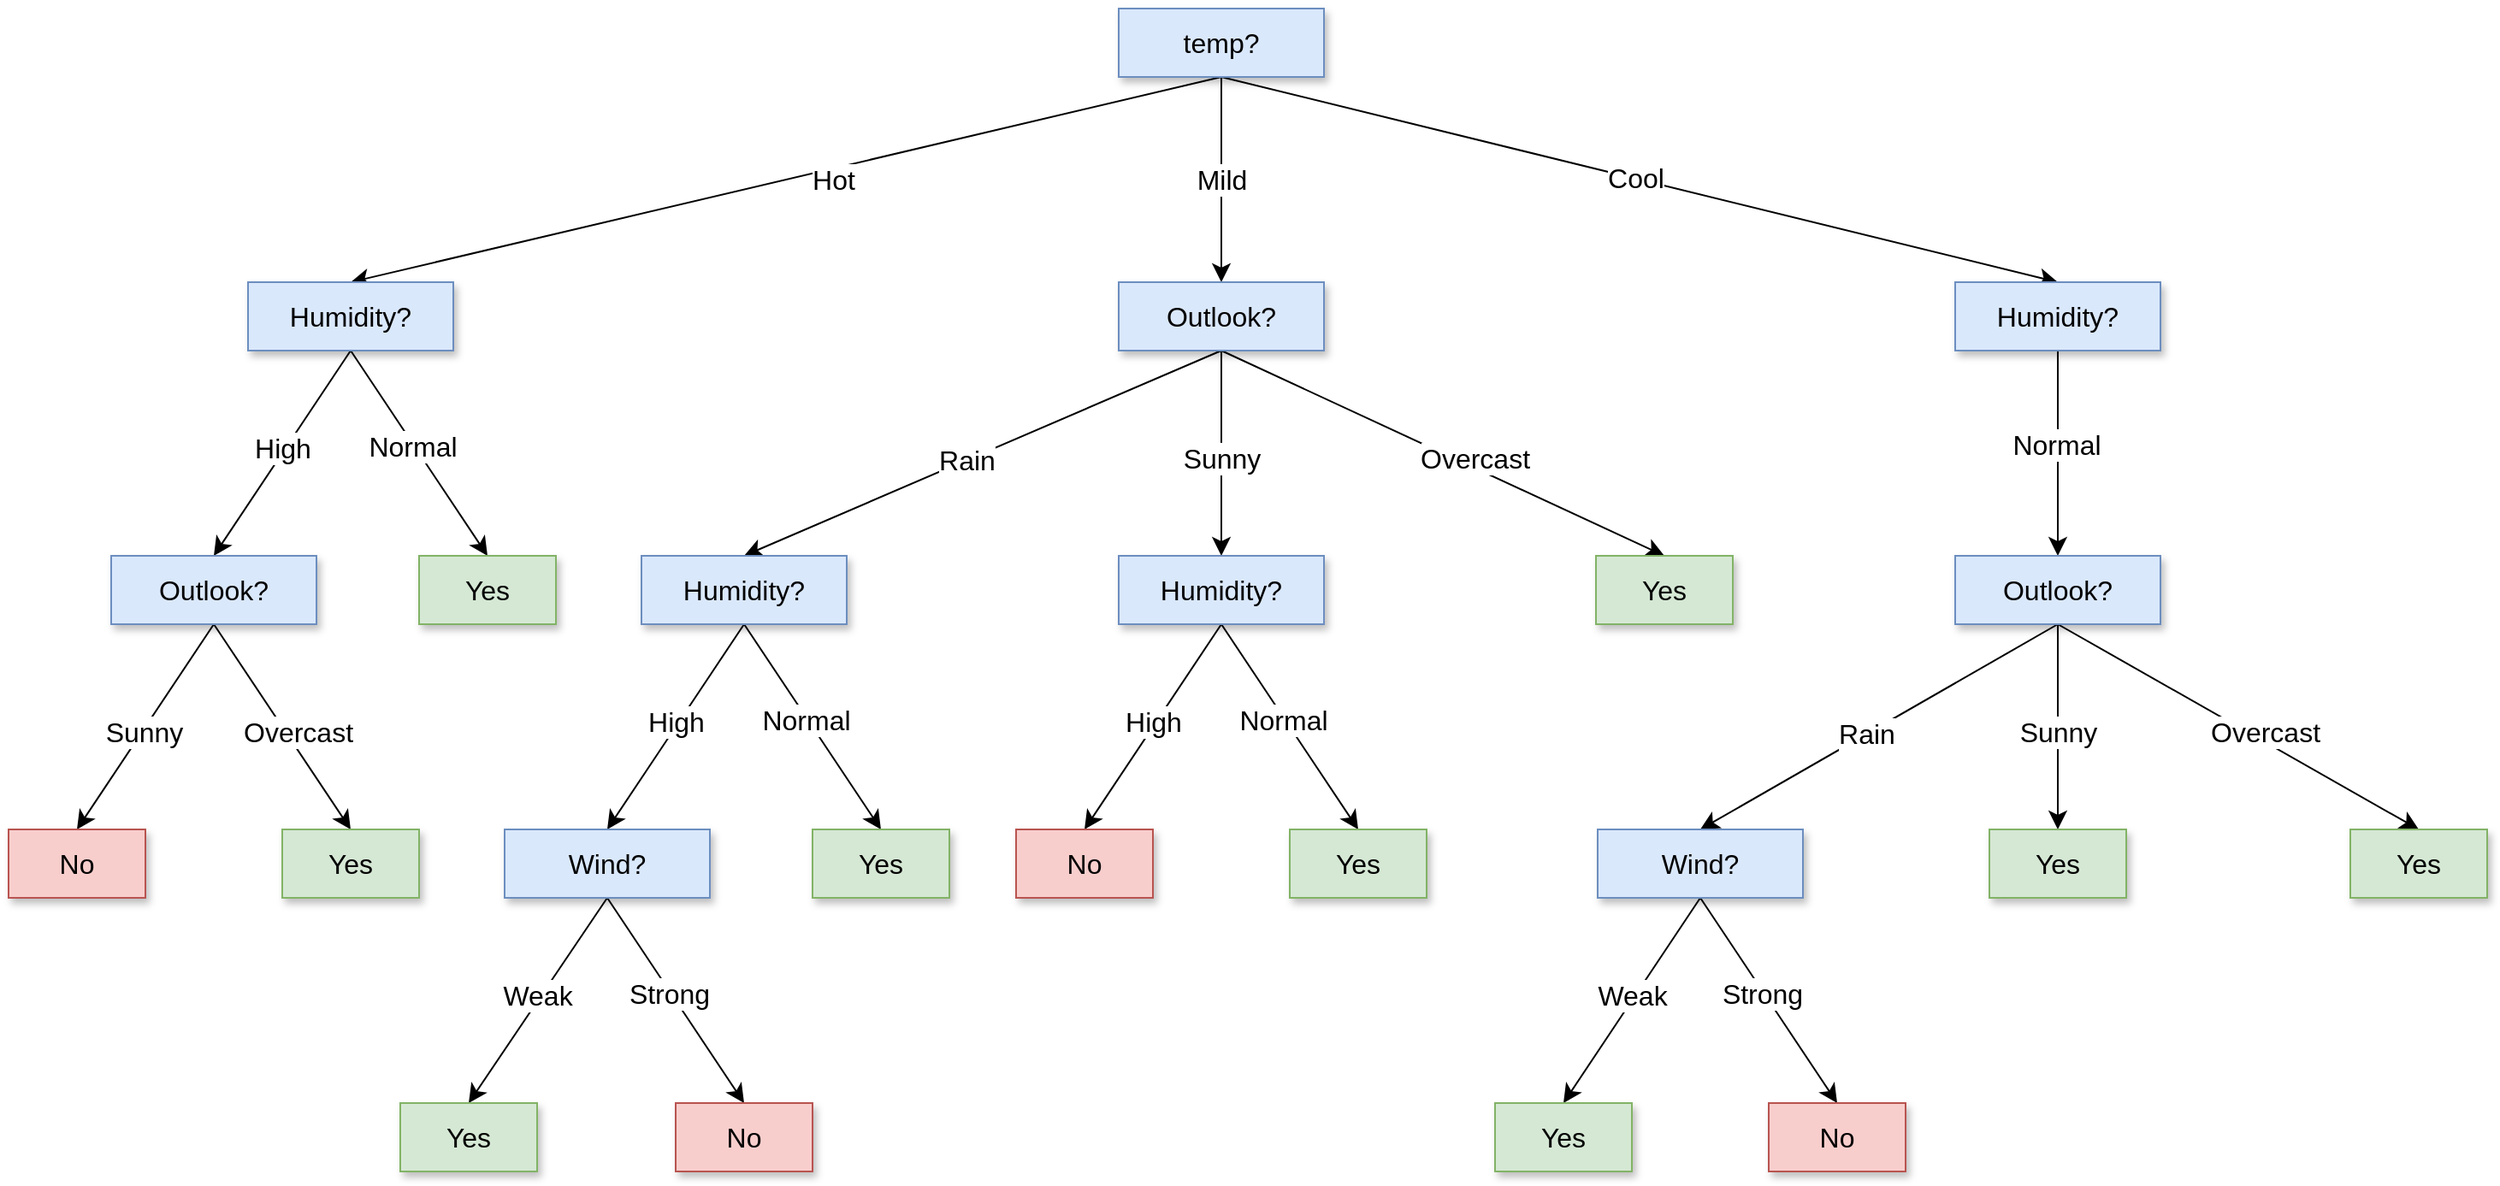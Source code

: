 <mxfile version="22.1.0" type="onedrive">
  <diagram name="Page-1" id="-q0KYl7rcfUv_7peGjDO">
    <mxGraphModel grid="1" page="0" gridSize="10" guides="1" tooltips="1" connect="1" arrows="1" fold="1" pageScale="1" pageWidth="3300" pageHeight="4681" math="0" shadow="0">
      <root>
        <mxCell id="0" />
        <mxCell id="1" parent="0" />
        <mxCell id="SkGaq0PWklUwcNEk-xxu-2" style="edgeStyle=none;curved=1;rounded=0;orthogonalLoop=1;jettySize=auto;html=1;fontSize=12;startSize=8;endSize=8;exitX=0.5;exitY=1;exitDx=0;exitDy=0;entryX=0.5;entryY=0;entryDx=0;entryDy=0;fontFamily=Helvetica;" edge="1" parent="1" source="SkGaq0PWklUwcNEk-xxu-1" target="SkGaq0PWklUwcNEk-xxu-8">
          <mxGeometry relative="1" as="geometry">
            <mxPoint x="-560" y="-80" as="targetPoint" />
          </mxGeometry>
        </mxCell>
        <mxCell id="SkGaq0PWklUwcNEk-xxu-3" value="Hot" style="edgeLabel;html=1;align=center;verticalAlign=middle;resizable=0;points=[];fontSize=16;fontFamily=Helvetica;" connectable="0" vertex="1" parent="SkGaq0PWklUwcNEk-xxu-2">
          <mxGeometry x="-0.155" relative="1" as="geometry">
            <mxPoint x="-12" y="9" as="offset" />
          </mxGeometry>
        </mxCell>
        <mxCell id="SkGaq0PWklUwcNEk-xxu-4" style="edgeStyle=none;curved=1;rounded=0;orthogonalLoop=1;jettySize=auto;html=1;fontSize=12;startSize=8;endSize=8;fontFamily=Helvetica;" edge="1" parent="1" source="SkGaq0PWklUwcNEk-xxu-1" target="SkGaq0PWklUwcNEk-xxu-13">
          <mxGeometry relative="1" as="geometry">
            <mxPoint x="-400" y="-80" as="targetPoint" />
          </mxGeometry>
        </mxCell>
        <mxCell id="SkGaq0PWklUwcNEk-xxu-5" value="Mild" style="edgeLabel;html=1;align=center;verticalAlign=middle;resizable=0;points=[];fontSize=16;fontFamily=Helvetica;" connectable="0" vertex="1" parent="SkGaq0PWklUwcNEk-xxu-4">
          <mxGeometry x="-0.137" y="-1" relative="1" as="geometry">
            <mxPoint x="1" y="8" as="offset" />
          </mxGeometry>
        </mxCell>
        <mxCell id="SkGaq0PWklUwcNEk-xxu-6" style="edgeStyle=none;curved=1;rounded=0;orthogonalLoop=1;jettySize=auto;html=1;exitX=0.5;exitY=1;exitDx=0;exitDy=0;fontSize=12;startSize=8;endSize=8;fontFamily=Helvetica;entryX=0.5;entryY=0;entryDx=0;entryDy=0;" edge="1" parent="1" source="SkGaq0PWklUwcNEk-xxu-1" target="SkGaq0PWklUwcNEk-xxu-16">
          <mxGeometry relative="1" as="geometry">
            <mxPoint x="-240" y="-80" as="targetPoint" />
          </mxGeometry>
        </mxCell>
        <mxCell id="SkGaq0PWklUwcNEk-xxu-7" value="Cool" style="edgeLabel;html=1;align=center;verticalAlign=middle;resizable=0;points=[];fontSize=16;fontFamily=Helvetica;" connectable="0" vertex="1" parent="SkGaq0PWklUwcNEk-xxu-6">
          <mxGeometry x="-0.011" y="1" relative="1" as="geometry">
            <mxPoint as="offset" />
          </mxGeometry>
        </mxCell>
        <mxCell id="SkGaq0PWklUwcNEk-xxu-1" value="temp?" style="rounded=0;whiteSpace=wrap;html=1;fontSize=16;fillColor=#dae8fc;strokeColor=#6c8ebf;fontFamily=Helvetica;shadow=1;" vertex="1" parent="1">
          <mxGeometry x="-460" y="-240" width="120" height="40" as="geometry" />
        </mxCell>
        <mxCell id="SkGaq0PWklUwcNEk-xxu-9" style="edgeStyle=none;curved=1;rounded=0;orthogonalLoop=1;jettySize=auto;html=1;fontSize=12;startSize=8;endSize=8;exitX=0.5;exitY=1;exitDx=0;exitDy=0;entryX=0.5;entryY=0;entryDx=0;entryDy=0;fontFamily=Helvetica;" edge="1" parent="1" source="SkGaq0PWklUwcNEk-xxu-8" target="SkGaq0PWklUwcNEk-xxu-29">
          <mxGeometry relative="1" as="geometry">
            <mxPoint x="-989.0" y="80" as="targetPoint" />
          </mxGeometry>
        </mxCell>
        <mxCell id="SkGaq0PWklUwcNEk-xxu-11" value="High" style="edgeLabel;html=1;align=center;verticalAlign=middle;resizable=0;points=[];fontSize=16;fontFamily=Helvetica;" connectable="0" vertex="1" parent="SkGaq0PWklUwcNEk-xxu-9">
          <mxGeometry x="-0.032" y="-2" relative="1" as="geometry">
            <mxPoint as="offset" />
          </mxGeometry>
        </mxCell>
        <mxCell id="SkGaq0PWklUwcNEk-xxu-10" style="edgeStyle=none;curved=1;rounded=0;orthogonalLoop=1;jettySize=auto;html=1;fontSize=12;startSize=8;endSize=8;exitX=0.5;exitY=1;exitDx=0;exitDy=0;entryX=0.5;entryY=0;entryDx=0;entryDy=0;fontFamily=Helvetica;" edge="1" parent="1" source="SkGaq0PWklUwcNEk-xxu-8" target="SkGaq0PWklUwcNEk-xxu-30">
          <mxGeometry relative="1" as="geometry">
            <mxPoint x="-829.0" y="80" as="targetPoint" />
          </mxGeometry>
        </mxCell>
        <mxCell id="SkGaq0PWklUwcNEk-xxu-12" value="Normal" style="edgeLabel;html=1;align=center;verticalAlign=middle;resizable=0;points=[];fontSize=16;fontFamily=Helvetica;" connectable="0" vertex="1" parent="SkGaq0PWklUwcNEk-xxu-10">
          <mxGeometry x="-0.081" y="-1" relative="1" as="geometry">
            <mxPoint as="offset" />
          </mxGeometry>
        </mxCell>
        <mxCell id="SkGaq0PWklUwcNEk-xxu-8" value="Humidity?" style="rounded=0;whiteSpace=wrap;html=1;fontSize=16;fillColor=#dae8fc;strokeColor=#6c8ebf;fontFamily=Helvetica;shadow=1;" vertex="1" parent="1">
          <mxGeometry x="-969" y="-80" width="120" height="40" as="geometry" />
        </mxCell>
        <mxCell id="SkGaq0PWklUwcNEk-xxu-17" style="edgeStyle=none;curved=1;rounded=0;orthogonalLoop=1;jettySize=auto;html=1;fontSize=12;startSize=8;endSize=8;exitX=0.5;exitY=1;exitDx=0;exitDy=0;entryX=0.5;entryY=0;entryDx=0;entryDy=0;fontFamily=Helvetica;" edge="1" parent="1" source="SkGaq0PWklUwcNEk-xxu-13" target="SkGaq0PWklUwcNEk-xxu-35">
          <mxGeometry relative="1" as="geometry">
            <mxPoint x="-520" y="80" as="targetPoint" />
          </mxGeometry>
        </mxCell>
        <mxCell id="SkGaq0PWklUwcNEk-xxu-20" value="Rain" style="edgeLabel;html=1;align=center;verticalAlign=middle;resizable=0;points=[];fontSize=16;fontFamily=Helvetica;" connectable="0" vertex="1" parent="SkGaq0PWklUwcNEk-xxu-17">
          <mxGeometry x="0.065" y="-1" relative="1" as="geometry">
            <mxPoint y="1" as="offset" />
          </mxGeometry>
        </mxCell>
        <mxCell id="SkGaq0PWklUwcNEk-xxu-18" style="edgeStyle=none;curved=1;rounded=0;orthogonalLoop=1;jettySize=auto;html=1;fontSize=12;startSize=8;endSize=8;fontFamily=Helvetica;" edge="1" parent="1" source="SkGaq0PWklUwcNEk-xxu-13">
          <mxGeometry relative="1" as="geometry">
            <mxPoint x="-400" y="80" as="targetPoint" />
          </mxGeometry>
        </mxCell>
        <mxCell id="SkGaq0PWklUwcNEk-xxu-21" value="Sunny" style="edgeLabel;html=1;align=center;verticalAlign=middle;resizable=0;points=[];fontSize=16;fontFamily=Helvetica;" connectable="0" vertex="1" parent="SkGaq0PWklUwcNEk-xxu-18">
          <mxGeometry x="0.042" relative="1" as="geometry">
            <mxPoint as="offset" />
          </mxGeometry>
        </mxCell>
        <mxCell id="SkGaq0PWklUwcNEk-xxu-19" style="edgeStyle=none;curved=1;rounded=0;orthogonalLoop=1;jettySize=auto;html=1;exitX=0.5;exitY=1;exitDx=0;exitDy=0;fontSize=12;startSize=8;endSize=8;entryX=0.5;entryY=0;entryDx=0;entryDy=0;fontFamily=Helvetica;" edge="1" parent="1" source="SkGaq0PWklUwcNEk-xxu-13" target="SkGaq0PWklUwcNEk-xxu-42">
          <mxGeometry relative="1" as="geometry">
            <mxPoint x="-190" y="80" as="targetPoint" />
          </mxGeometry>
        </mxCell>
        <mxCell id="SkGaq0PWklUwcNEk-xxu-22" value="Overcast" style="edgeLabel;html=1;align=center;verticalAlign=middle;resizable=0;points=[];fontSize=16;fontFamily=Helvetica;" connectable="0" vertex="1" parent="SkGaq0PWklUwcNEk-xxu-19">
          <mxGeometry x="0.102" y="-2" relative="1" as="geometry">
            <mxPoint x="6" y="-5" as="offset" />
          </mxGeometry>
        </mxCell>
        <mxCell id="SkGaq0PWklUwcNEk-xxu-13" value="Outlook?" style="rounded=0;whiteSpace=wrap;html=1;fontSize=16;fillColor=#dae8fc;strokeColor=#6c8ebf;fontFamily=Helvetica;shadow=1;" vertex="1" parent="1">
          <mxGeometry x="-460" y="-80" width="120" height="40" as="geometry" />
        </mxCell>
        <mxCell id="SkGaq0PWklUwcNEk-xxu-14" style="edgeStyle=none;curved=1;rounded=0;orthogonalLoop=1;jettySize=auto;html=1;fontSize=12;startSize=8;endSize=8;exitX=0.5;exitY=1;exitDx=0;exitDy=0;entryX=0.5;entryY=0;entryDx=0;entryDy=0;fontFamily=Helvetica;" edge="1" parent="1" source="SkGaq0PWklUwcNEk-xxu-16" target="SkGaq0PWklUwcNEk-xxu-49">
          <mxGeometry relative="1" as="geometry">
            <mxPoint x="89" y="80" as="targetPoint" />
          </mxGeometry>
        </mxCell>
        <mxCell id="SkGaq0PWklUwcNEk-xxu-15" value="Normal" style="edgeLabel;html=1;align=center;verticalAlign=middle;resizable=0;points=[];fontSize=16;fontFamily=Helvetica;" connectable="0" vertex="1" parent="SkGaq0PWklUwcNEk-xxu-14">
          <mxGeometry x="-0.081" y="-1" relative="1" as="geometry">
            <mxPoint as="offset" />
          </mxGeometry>
        </mxCell>
        <mxCell id="SkGaq0PWklUwcNEk-xxu-16" value="Humidity?" style="rounded=0;whiteSpace=wrap;html=1;fontSize=16;fillColor=#dae8fc;strokeColor=#6c8ebf;fontFamily=Helvetica;shadow=1;" vertex="1" parent="1">
          <mxGeometry x="29" y="-80" width="120" height="40" as="geometry" />
        </mxCell>
        <mxCell id="SkGaq0PWklUwcNEk-xxu-25" style="edgeStyle=none;curved=1;rounded=0;orthogonalLoop=1;jettySize=auto;html=1;fontSize=12;startSize=8;endSize=8;exitX=0.5;exitY=1;exitDx=0;exitDy=0;entryX=0.5;entryY=0;entryDx=0;entryDy=0;fontFamily=Helvetica;" edge="1" parent="1" source="SkGaq0PWklUwcNEk-xxu-29" target="SkGaq0PWklUwcNEk-xxu-50">
          <mxGeometry relative="1" as="geometry">
            <mxPoint x="-1069" y="240" as="targetPoint" />
          </mxGeometry>
        </mxCell>
        <mxCell id="SkGaq0PWklUwcNEk-xxu-26" value="Sunny" style="edgeLabel;html=1;align=center;verticalAlign=middle;resizable=0;points=[];fontSize=16;fontFamily=Helvetica;" connectable="0" vertex="1" parent="SkGaq0PWklUwcNEk-xxu-25">
          <mxGeometry x="0.042" relative="1" as="geometry">
            <mxPoint as="offset" />
          </mxGeometry>
        </mxCell>
        <mxCell id="SkGaq0PWklUwcNEk-xxu-27" style="edgeStyle=none;curved=1;rounded=0;orthogonalLoop=1;jettySize=auto;html=1;exitX=0.5;exitY=1;exitDx=0;exitDy=0;fontSize=12;startSize=8;endSize=8;entryX=0.5;entryY=0;entryDx=0;entryDy=0;fontFamily=Helvetica;" edge="1" parent="1" source="SkGaq0PWklUwcNEk-xxu-29" target="SkGaq0PWklUwcNEk-xxu-51">
          <mxGeometry relative="1" as="geometry">
            <mxPoint x="-909" y="240" as="targetPoint" />
          </mxGeometry>
        </mxCell>
        <mxCell id="SkGaq0PWklUwcNEk-xxu-28" value="Overcast" style="edgeLabel;html=1;align=center;verticalAlign=middle;resizable=0;points=[];fontSize=16;fontFamily=Helvetica;" connectable="0" vertex="1" parent="SkGaq0PWklUwcNEk-xxu-27">
          <mxGeometry x="0.102" y="-2" relative="1" as="geometry">
            <mxPoint x="6" y="-5" as="offset" />
          </mxGeometry>
        </mxCell>
        <mxCell id="SkGaq0PWklUwcNEk-xxu-29" value="Outlook?" style="rounded=0;whiteSpace=wrap;html=1;fontSize=16;fillColor=#dae8fc;strokeColor=#6c8ebf;fontFamily=Helvetica;shadow=1;" vertex="1" parent="1">
          <mxGeometry x="-1049" y="80" width="120" height="40" as="geometry" />
        </mxCell>
        <mxCell id="SkGaq0PWklUwcNEk-xxu-30" value="Yes" style="rounded=0;whiteSpace=wrap;html=1;fontSize=16;fillColor=#d5e8d4;strokeColor=#82b366;fontFamily=Helvetica;shadow=1;" vertex="1" parent="1">
          <mxGeometry x="-869" y="80" width="80" height="40" as="geometry" />
        </mxCell>
        <mxCell id="SkGaq0PWklUwcNEk-xxu-31" style="edgeStyle=none;curved=1;rounded=0;orthogonalLoop=1;jettySize=auto;html=1;fontSize=12;startSize=8;endSize=8;exitX=0.5;exitY=1;exitDx=0;exitDy=0;entryX=0.5;entryY=0;entryDx=0;entryDy=0;fontFamily=Helvetica;" edge="1" parent="1" source="SkGaq0PWklUwcNEk-xxu-35" target="SkGaq0PWklUwcNEk-xxu-56">
          <mxGeometry relative="1" as="geometry">
            <mxPoint x="-759" y="240" as="targetPoint" />
          </mxGeometry>
        </mxCell>
        <mxCell id="SkGaq0PWklUwcNEk-xxu-32" value="High" style="edgeLabel;html=1;align=center;verticalAlign=middle;resizable=0;points=[];fontSize=16;fontFamily=Helvetica;" connectable="0" vertex="1" parent="SkGaq0PWklUwcNEk-xxu-31">
          <mxGeometry x="-0.032" y="-2" relative="1" as="geometry">
            <mxPoint as="offset" />
          </mxGeometry>
        </mxCell>
        <mxCell id="SkGaq0PWklUwcNEk-xxu-33" style="edgeStyle=none;curved=1;rounded=0;orthogonalLoop=1;jettySize=auto;html=1;fontSize=12;startSize=8;endSize=8;exitX=0.5;exitY=1;exitDx=0;exitDy=0;fontFamily=Helvetica;" edge="1" parent="1" source="SkGaq0PWklUwcNEk-xxu-35">
          <mxGeometry relative="1" as="geometry">
            <mxPoint x="-599" y="240" as="targetPoint" />
          </mxGeometry>
        </mxCell>
        <mxCell id="SkGaq0PWklUwcNEk-xxu-34" value="Normal" style="edgeLabel;html=1;align=center;verticalAlign=middle;resizable=0;points=[];fontSize=16;fontFamily=Helvetica;" connectable="0" vertex="1" parent="SkGaq0PWklUwcNEk-xxu-33">
          <mxGeometry x="-0.081" y="-1" relative="1" as="geometry">
            <mxPoint as="offset" />
          </mxGeometry>
        </mxCell>
        <mxCell id="SkGaq0PWklUwcNEk-xxu-35" value="Humidity?" style="rounded=0;whiteSpace=wrap;html=1;fontSize=16;fillColor=#dae8fc;strokeColor=#6c8ebf;fontFamily=Helvetica;shadow=1;" vertex="1" parent="1">
          <mxGeometry x="-739" y="80" width="120" height="40" as="geometry" />
        </mxCell>
        <mxCell id="SkGaq0PWklUwcNEk-xxu-36" style="edgeStyle=none;curved=1;rounded=0;orthogonalLoop=1;jettySize=auto;html=1;fontSize=12;startSize=8;endSize=8;exitX=0.5;exitY=1;exitDx=0;exitDy=0;entryX=0.5;entryY=0;entryDx=0;entryDy=0;fontFamily=Helvetica;" edge="1" parent="1" source="SkGaq0PWklUwcNEk-xxu-40" target="SkGaq0PWklUwcNEk-xxu-58">
          <mxGeometry relative="1" as="geometry">
            <mxPoint x="-480" y="240" as="targetPoint" />
          </mxGeometry>
        </mxCell>
        <mxCell id="SkGaq0PWklUwcNEk-xxu-37" value="High" style="edgeLabel;html=1;align=center;verticalAlign=middle;resizable=0;points=[];fontSize=16;fontFamily=Helvetica;" connectable="0" vertex="1" parent="SkGaq0PWklUwcNEk-xxu-36">
          <mxGeometry x="-0.032" y="-2" relative="1" as="geometry">
            <mxPoint as="offset" />
          </mxGeometry>
        </mxCell>
        <mxCell id="SkGaq0PWklUwcNEk-xxu-38" style="edgeStyle=none;curved=1;rounded=0;orthogonalLoop=1;jettySize=auto;html=1;fontSize=12;startSize=8;endSize=8;exitX=0.5;exitY=1;exitDx=0;exitDy=0;entryX=0.5;entryY=0;entryDx=0;entryDy=0;fontFamily=Helvetica;" edge="1" parent="1" source="SkGaq0PWklUwcNEk-xxu-40" target="SkGaq0PWklUwcNEk-xxu-59">
          <mxGeometry relative="1" as="geometry">
            <mxPoint x="-320" y="240" as="targetPoint" />
          </mxGeometry>
        </mxCell>
        <mxCell id="SkGaq0PWklUwcNEk-xxu-39" value="Normal" style="edgeLabel;html=1;align=center;verticalAlign=middle;resizable=0;points=[];fontSize=16;fontFamily=Helvetica;" connectable="0" vertex="1" parent="SkGaq0PWklUwcNEk-xxu-38">
          <mxGeometry x="-0.081" y="-1" relative="1" as="geometry">
            <mxPoint as="offset" />
          </mxGeometry>
        </mxCell>
        <mxCell id="SkGaq0PWklUwcNEk-xxu-40" value="Humidity?" style="rounded=0;whiteSpace=wrap;html=1;fontSize=16;fillColor=#dae8fc;strokeColor=#6c8ebf;fontFamily=Helvetica;shadow=1;" vertex="1" parent="1">
          <mxGeometry x="-460" y="80" width="120" height="40" as="geometry" />
        </mxCell>
        <mxCell id="SkGaq0PWklUwcNEk-xxu-42" value="Yes" style="rounded=0;whiteSpace=wrap;html=1;fontSize=16;fillColor=#d5e8d4;strokeColor=#82b366;fontFamily=Helvetica;shadow=1;" vertex="1" parent="1">
          <mxGeometry x="-181" y="80" width="80" height="40" as="geometry" />
        </mxCell>
        <mxCell id="SkGaq0PWklUwcNEk-xxu-43" style="edgeStyle=none;curved=1;rounded=0;orthogonalLoop=1;jettySize=auto;html=1;fontSize=12;startSize=8;endSize=8;exitX=0.5;exitY=1;exitDx=0;exitDy=0;fontFamily=Helvetica;entryX=0.5;entryY=0;entryDx=0;entryDy=0;" edge="1" parent="1" source="SkGaq0PWklUwcNEk-xxu-49" target="SkGaq0PWklUwcNEk-xxu-64">
          <mxGeometry relative="1" as="geometry">
            <mxPoint x="-121" y="240" as="targetPoint" />
          </mxGeometry>
        </mxCell>
        <mxCell id="SkGaq0PWklUwcNEk-xxu-44" value="Rain" style="edgeLabel;html=1;align=center;verticalAlign=middle;resizable=0;points=[];fontSize=16;fontFamily=Helvetica;" connectable="0" vertex="1" parent="SkGaq0PWklUwcNEk-xxu-43">
          <mxGeometry x="0.065" y="-1" relative="1" as="geometry">
            <mxPoint y="1" as="offset" />
          </mxGeometry>
        </mxCell>
        <mxCell id="SkGaq0PWklUwcNEk-xxu-45" style="edgeStyle=none;curved=1;rounded=0;orthogonalLoop=1;jettySize=auto;html=1;fontSize=12;startSize=8;endSize=8;fontFamily=Helvetica;" edge="1" parent="1" source="SkGaq0PWklUwcNEk-xxu-49" target="SkGaq0PWklUwcNEk-xxu-66">
          <mxGeometry relative="1" as="geometry">
            <mxPoint x="89" y="240" as="targetPoint" />
          </mxGeometry>
        </mxCell>
        <mxCell id="SkGaq0PWklUwcNEk-xxu-46" value="Sunny" style="edgeLabel;html=1;align=center;verticalAlign=middle;resizable=0;points=[];fontSize=16;fontFamily=Helvetica;" connectable="0" vertex="1" parent="SkGaq0PWklUwcNEk-xxu-45">
          <mxGeometry x="0.042" relative="1" as="geometry">
            <mxPoint as="offset" />
          </mxGeometry>
        </mxCell>
        <mxCell id="SkGaq0PWklUwcNEk-xxu-47" style="edgeStyle=none;curved=1;rounded=0;orthogonalLoop=1;jettySize=auto;html=1;exitX=0.5;exitY=1;exitDx=0;exitDy=0;fontSize=12;startSize=8;endSize=8;fontFamily=Helvetica;entryX=0.5;entryY=0;entryDx=0;entryDy=0;" edge="1" parent="1" source="SkGaq0PWklUwcNEk-xxu-49" target="SkGaq0PWklUwcNEk-xxu-65">
          <mxGeometry relative="1" as="geometry">
            <mxPoint x="299" y="240" as="targetPoint" />
          </mxGeometry>
        </mxCell>
        <mxCell id="SkGaq0PWklUwcNEk-xxu-48" value="Overcast" style="edgeLabel;html=1;align=center;verticalAlign=middle;resizable=0;points=[];fontSize=16;fontFamily=Helvetica;" connectable="0" vertex="1" parent="SkGaq0PWklUwcNEk-xxu-47">
          <mxGeometry x="0.102" y="-2" relative="1" as="geometry">
            <mxPoint x="6" y="-5" as="offset" />
          </mxGeometry>
        </mxCell>
        <mxCell id="SkGaq0PWklUwcNEk-xxu-49" value="Outlook?" style="rounded=0;whiteSpace=wrap;html=1;fontSize=16;fillColor=#dae8fc;strokeColor=#6c8ebf;fontFamily=Helvetica;shadow=1;" vertex="1" parent="1">
          <mxGeometry x="29" y="80" width="120" height="40" as="geometry" />
        </mxCell>
        <mxCell id="SkGaq0PWklUwcNEk-xxu-50" value="No" style="rounded=0;whiteSpace=wrap;html=1;fontSize=16;fillColor=#f8cecc;strokeColor=#b85450;fontFamily=Helvetica;shadow=1;" vertex="1" parent="1">
          <mxGeometry x="-1109" y="240" width="80" height="40" as="geometry" />
        </mxCell>
        <mxCell id="SkGaq0PWklUwcNEk-xxu-51" value="Yes" style="rounded=0;whiteSpace=wrap;html=1;fontSize=16;fillColor=#d5e8d4;strokeColor=#82b366;fontFamily=Helvetica;shadow=1;" vertex="1" parent="1">
          <mxGeometry x="-949" y="240" width="80" height="40" as="geometry" />
        </mxCell>
        <mxCell id="SkGaq0PWklUwcNEk-xxu-52" style="edgeStyle=none;curved=1;rounded=0;orthogonalLoop=1;jettySize=auto;html=1;fontSize=12;startSize=8;endSize=8;exitX=0.5;exitY=1;exitDx=0;exitDy=0;entryX=0.5;entryY=0;entryDx=0;entryDy=0;fontFamily=Helvetica;" edge="1" parent="1" source="SkGaq0PWklUwcNEk-xxu-56" target="SkGaq0PWklUwcNEk-xxu-67">
          <mxGeometry relative="1" as="geometry">
            <mxPoint x="-839" y="400" as="targetPoint" />
          </mxGeometry>
        </mxCell>
        <mxCell id="SkGaq0PWklUwcNEk-xxu-53" value="Weak" style="edgeLabel;html=1;align=center;verticalAlign=middle;resizable=0;points=[];fontSize=16;fontFamily=Helvetica;" connectable="0" vertex="1" parent="SkGaq0PWklUwcNEk-xxu-52">
          <mxGeometry x="-0.032" y="-2" relative="1" as="geometry">
            <mxPoint as="offset" />
          </mxGeometry>
        </mxCell>
        <mxCell id="SkGaq0PWklUwcNEk-xxu-54" style="edgeStyle=none;curved=1;rounded=0;orthogonalLoop=1;jettySize=auto;html=1;fontSize=12;startSize=8;endSize=8;exitX=0.5;exitY=1;exitDx=0;exitDy=0;entryX=0.5;entryY=0;entryDx=0;entryDy=0;fontFamily=Helvetica;" edge="1" parent="1" source="SkGaq0PWklUwcNEk-xxu-56" target="SkGaq0PWklUwcNEk-xxu-68">
          <mxGeometry relative="1" as="geometry">
            <mxPoint x="-679" y="400" as="targetPoint" />
          </mxGeometry>
        </mxCell>
        <mxCell id="SkGaq0PWklUwcNEk-xxu-55" value="Strong" style="edgeLabel;html=1;align=center;verticalAlign=middle;resizable=0;points=[];fontSize=16;fontFamily=Helvetica;" connectable="0" vertex="1" parent="SkGaq0PWklUwcNEk-xxu-54">
          <mxGeometry x="-0.081" y="-1" relative="1" as="geometry">
            <mxPoint as="offset" />
          </mxGeometry>
        </mxCell>
        <mxCell id="SkGaq0PWklUwcNEk-xxu-56" value="Wind?" style="rounded=0;whiteSpace=wrap;html=1;fontSize=16;fillColor=#dae8fc;strokeColor=#6c8ebf;fontFamily=Helvetica;shadow=1;" vertex="1" parent="1">
          <mxGeometry x="-819" y="240" width="120" height="40" as="geometry" />
        </mxCell>
        <mxCell id="SkGaq0PWklUwcNEk-xxu-57" value="Yes" style="rounded=0;whiteSpace=wrap;html=1;fontSize=16;fillColor=#d5e8d4;strokeColor=#82b366;fontFamily=Helvetica;shadow=1;" vertex="1" parent="1">
          <mxGeometry x="-639" y="240" width="80" height="40" as="geometry" />
        </mxCell>
        <mxCell id="SkGaq0PWklUwcNEk-xxu-58" value="No" style="rounded=0;whiteSpace=wrap;html=1;fontSize=16;fillColor=#f8cecc;strokeColor=#b85450;fontFamily=Helvetica;shadow=1;" vertex="1" parent="1">
          <mxGeometry x="-520" y="240" width="80" height="40" as="geometry" />
        </mxCell>
        <mxCell id="SkGaq0PWklUwcNEk-xxu-59" value="Yes" style="rounded=0;whiteSpace=wrap;html=1;fontSize=16;fillColor=#d5e8d4;strokeColor=#82b366;fontFamily=Helvetica;shadow=1;" vertex="1" parent="1">
          <mxGeometry x="-360" y="240" width="80" height="40" as="geometry" />
        </mxCell>
        <mxCell id="SkGaq0PWklUwcNEk-xxu-60" style="edgeStyle=none;curved=1;rounded=0;orthogonalLoop=1;jettySize=auto;html=1;fontSize=12;startSize=8;endSize=8;exitX=0.5;exitY=1;exitDx=0;exitDy=0;fontFamily=Helvetica;entryX=0.5;entryY=0;entryDx=0;entryDy=0;" edge="1" parent="1" source="SkGaq0PWklUwcNEk-xxu-64" target="SkGaq0PWklUwcNEk-xxu-69">
          <mxGeometry relative="1" as="geometry">
            <mxPoint x="-200" y="400" as="targetPoint" />
          </mxGeometry>
        </mxCell>
        <mxCell id="SkGaq0PWklUwcNEk-xxu-61" value="Weak" style="edgeLabel;html=1;align=center;verticalAlign=middle;resizable=0;points=[];fontSize=16;fontFamily=Helvetica;" connectable="0" vertex="1" parent="SkGaq0PWklUwcNEk-xxu-60">
          <mxGeometry x="-0.032" y="-2" relative="1" as="geometry">
            <mxPoint as="offset" />
          </mxGeometry>
        </mxCell>
        <mxCell id="SkGaq0PWklUwcNEk-xxu-62" style="edgeStyle=none;curved=1;rounded=0;orthogonalLoop=1;jettySize=auto;html=1;fontSize=12;startSize=8;endSize=8;exitX=0.5;exitY=1;exitDx=0;exitDy=0;entryX=0.5;entryY=0;entryDx=0;entryDy=0;fontFamily=Helvetica;" edge="1" parent="1" source="SkGaq0PWklUwcNEk-xxu-64" target="SkGaq0PWklUwcNEk-xxu-70">
          <mxGeometry relative="1" as="geometry">
            <mxPoint x="-40" y="400" as="targetPoint" />
          </mxGeometry>
        </mxCell>
        <mxCell id="SkGaq0PWklUwcNEk-xxu-63" value="Strong" style="edgeLabel;html=1;align=center;verticalAlign=middle;resizable=0;points=[];fontSize=16;fontFamily=Helvetica;" connectable="0" vertex="1" parent="SkGaq0PWklUwcNEk-xxu-62">
          <mxGeometry x="-0.081" y="-1" relative="1" as="geometry">
            <mxPoint as="offset" />
          </mxGeometry>
        </mxCell>
        <mxCell id="SkGaq0PWklUwcNEk-xxu-64" value="Wind?" style="rounded=0;whiteSpace=wrap;html=1;fontSize=16;fillColor=#dae8fc;strokeColor=#6c8ebf;fontFamily=Helvetica;shadow=1;" vertex="1" parent="1">
          <mxGeometry x="-180" y="240" width="120" height="40" as="geometry" />
        </mxCell>
        <mxCell id="SkGaq0PWklUwcNEk-xxu-65" value="Yes" style="rounded=0;whiteSpace=wrap;html=1;fontSize=16;fillColor=#d5e8d4;strokeColor=#82b366;fontFamily=Helvetica;shadow=1;" vertex="1" parent="1">
          <mxGeometry x="260" y="240" width="80" height="40" as="geometry" />
        </mxCell>
        <mxCell id="SkGaq0PWklUwcNEk-xxu-66" value="Yes" style="rounded=0;whiteSpace=wrap;html=1;fontSize=16;fillColor=#d5e8d4;strokeColor=#82b366;fontFamily=Helvetica;shadow=1;" vertex="1" parent="1">
          <mxGeometry x="49" y="240" width="80" height="40" as="geometry" />
        </mxCell>
        <mxCell id="SkGaq0PWklUwcNEk-xxu-67" value="Yes" style="rounded=0;whiteSpace=wrap;html=1;fontSize=16;fillColor=#d5e8d4;strokeColor=#82b366;fontFamily=Helvetica;shadow=1;" vertex="1" parent="1">
          <mxGeometry x="-880" y="400" width="80" height="40" as="geometry" />
        </mxCell>
        <mxCell id="SkGaq0PWklUwcNEk-xxu-68" value="No" style="rounded=0;whiteSpace=wrap;html=1;fontSize=16;fillColor=#f8cecc;strokeColor=#b85450;fontFamily=Helvetica;shadow=1;" vertex="1" parent="1">
          <mxGeometry x="-719" y="400" width="80" height="40" as="geometry" />
        </mxCell>
        <mxCell id="SkGaq0PWklUwcNEk-xxu-69" value="Yes" style="rounded=0;whiteSpace=wrap;html=1;fontSize=16;fillColor=#d5e8d4;strokeColor=#82b366;fontFamily=Helvetica;shadow=1;" vertex="1" parent="1">
          <mxGeometry x="-240" y="400" width="80" height="40" as="geometry" />
        </mxCell>
        <mxCell id="SkGaq0PWklUwcNEk-xxu-70" value="No" style="rounded=0;whiteSpace=wrap;html=1;fontSize=16;fillColor=#f8cecc;strokeColor=#b85450;fontFamily=Helvetica;shadow=1;" vertex="1" parent="1">
          <mxGeometry x="-80" y="400" width="80" height="40" as="geometry" />
        </mxCell>
      </root>
    </mxGraphModel>
  </diagram>
</mxfile>
